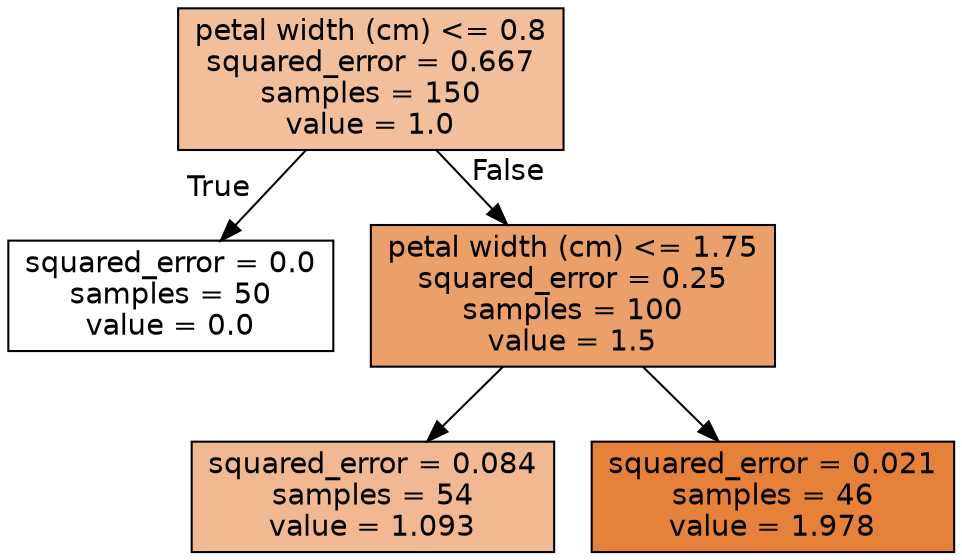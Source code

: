 digraph Tree {
node [shape=box, style="filled", color="black", fontname="helvetica"] ;
edge [fontname="helvetica"] ;
0 [label="petal width (cm) <= 0.8\nsquared_error = 0.667\nsamples = 150\nvalue = 1.0", fillcolor="#f2bf9b"] ;
1 [label="squared_error = 0.0\nsamples = 50\nvalue = 0.0", fillcolor="#ffffff"] ;
0 -> 1 [labeldistance=2.5, labelangle=45, headlabel="True"] ;
2 [label="petal width (cm) <= 1.75\nsquared_error = 0.25\nsamples = 100\nvalue = 1.5", fillcolor="#eb9f69"] ;
0 -> 2 [labeldistance=2.5, labelangle=-45, headlabel="False"] ;
3 [label="squared_error = 0.084\nsamples = 54\nvalue = 1.093", fillcolor="#f1b992"] ;
2 -> 3 ;
4 [label="squared_error = 0.021\nsamples = 46\nvalue = 1.978", fillcolor="#e58139"] ;
2 -> 4 ;
}